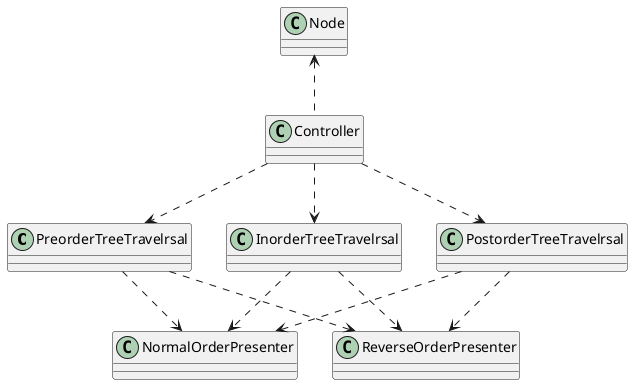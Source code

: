 @startuml
'https://plantuml.com/class-diagram

class PreorderTreeTravelrsal
class InorderTreeTravelrsal
class PostorderTreeTravelrsal
class NormalOrderPresenter
class ReverseOrderPresenter
class Controller
class Node

Controller ..> PreorderTreeTravelrsal
Controller ..> InorderTreeTravelrsal
Controller ..> PostorderTreeTravelrsal
Controller .u.> Node

PreorderTreeTravelrsal ..> NormalOrderPresenter
InorderTreeTravelrsal ..> NormalOrderPresenter
PostorderTreeTravelrsal ..> NormalOrderPresenter
PreorderTreeTravelrsal ..> ReverseOrderPresenter
InorderTreeTravelrsal ..> ReverseOrderPresenter
PostorderTreeTravelrsal ..> ReverseOrderPresenter

@enduml